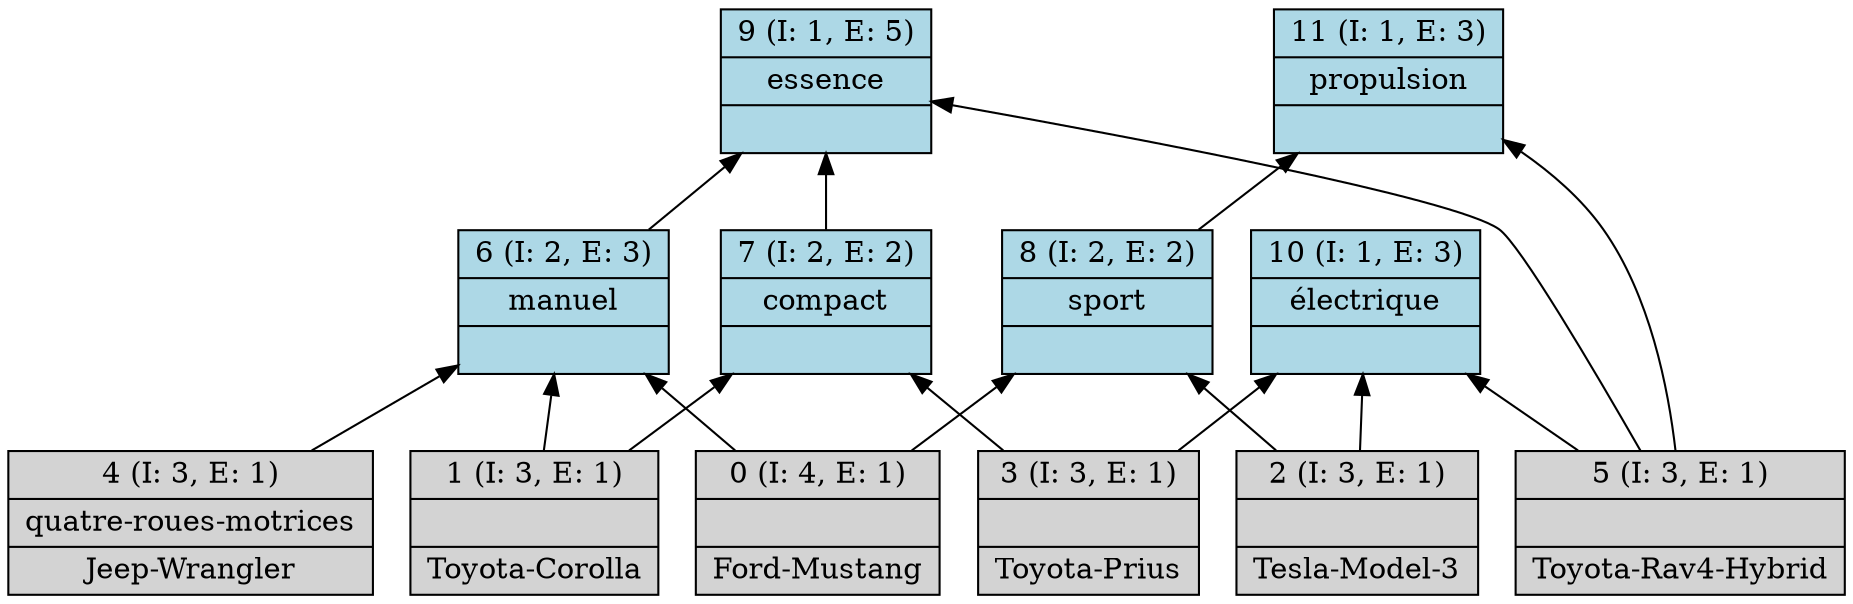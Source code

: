digraph G { 
	rankdir=BT;
0 [shape=record,style=filled,label="{0 (I: 4, E: 1)||Ford-Mustang\n}"];
1 [shape=record,style=filled,label="{1 (I: 3, E: 1)||Toyota-Corolla\n}"];
2 [shape=record,style=filled,label="{2 (I: 3, E: 1)||Tesla-Model-3\n}"];
3 [shape=record,style=filled,label="{3 (I: 3, E: 1)||Toyota-Prius\n}"];
4 [shape=record,style=filled,label="{4 (I: 3, E: 1)|quatre-roues-motrices\n|Jeep-Wrangler\n}"];
5 [shape=record,style=filled,label="{5 (I: 3, E: 1)||Toyota-Rav4-Hybrid\n}"];
6 [shape=record,style=filled,fillcolor=lightblue,label="{6 (I: 2, E: 3)|manuel\n|}"];
7 [shape=record,style=filled,fillcolor=lightblue,label="{7 (I: 2, E: 2)|compact\n|}"];
8 [shape=record,style=filled,fillcolor=lightblue,label="{8 (I: 2, E: 2)|sport\n|}"];
9 [shape=record,style=filled,fillcolor=lightblue,label="{9 (I: 1, E: 5)|essence\n|}"];
10 [shape=record,style=filled,fillcolor=lightblue,label="{10 (I: 1, E: 3)|électrique\n|}"];
11 [shape=record,style=filled,fillcolor=lightblue,label="{11 (I: 1, E: 3)|propulsion\n|}"];
	0 -> 6
	0 -> 8
	1 -> 6
	1 -> 7
	2 -> 8
	2 -> 10
	3 -> 7
	3 -> 10
	4 -> 6
	5 -> 9
	5 -> 10
	5 -> 11
	6 -> 9
	7 -> 9
	8 -> 11
}